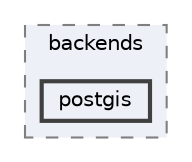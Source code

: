 digraph "C:/Users/LukeMabie/documents/Development/Password_Saver_Using_Django-master/venv/Lib/site-packages/django/contrib/gis/db/backends/postgis"
{
 // LATEX_PDF_SIZE
  bgcolor="transparent";
  edge [fontname=Helvetica,fontsize=10,labelfontname=Helvetica,labelfontsize=10];
  node [fontname=Helvetica,fontsize=10,shape=box,height=0.2,width=0.4];
  compound=true
  subgraph clusterdir_4422c14343f9ec6703ee72ed507c873e {
    graph [ bgcolor="#edf0f7", pencolor="grey50", label="backends", fontname=Helvetica,fontsize=10 style="filled,dashed", URL="dir_4422c14343f9ec6703ee72ed507c873e.html",tooltip=""]
  dir_1a6ff2f08177e2ad8628b0002baf2ef1 [label="postgis", fillcolor="#edf0f7", color="grey25", style="filled,bold", URL="dir_1a6ff2f08177e2ad8628b0002baf2ef1.html",tooltip=""];
  }
}
